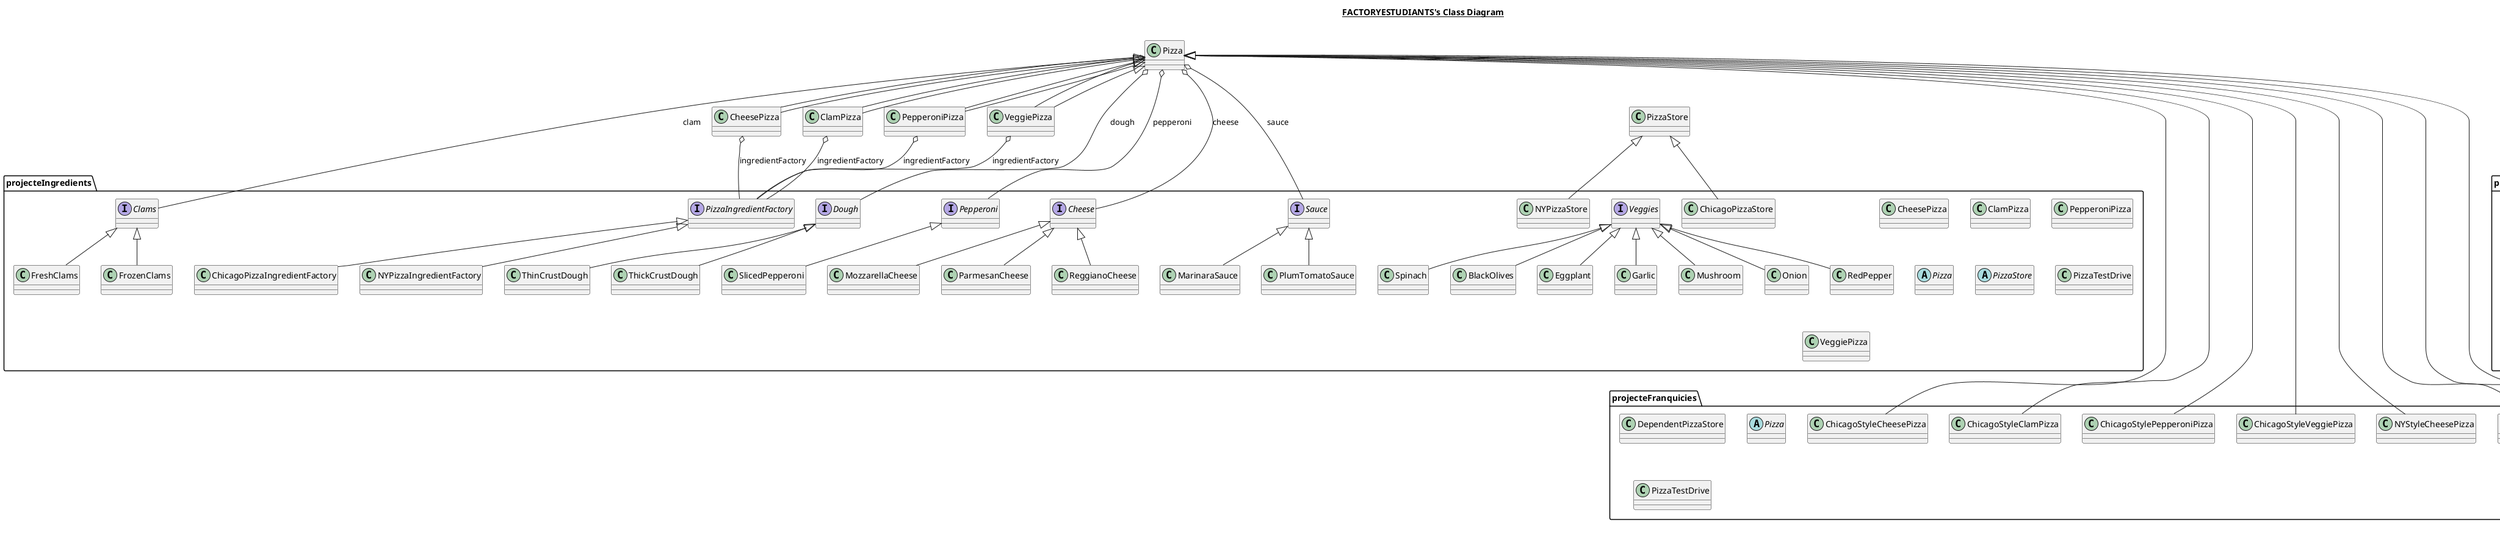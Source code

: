 @startuml

title __FACTORYESTUDIANTS's Class Diagram__\n

  package projecteIngredients {
    class BlackOlives {
    }
  }
  

  package projecteIngredients {
    interface Cheese {
    }
  }
  

  package projecteInicial {
    class CheesePizza {
    }
  }
  

  package projecteIngredients {
    class CheesePizza {
    }
  }
  

  package projecteIngredients {
    class ChicagoPizzaIngredientFactory {
    }
  }
  

  package projecteIngredients {
    class ChicagoPizzaStore {
    }
  }
  

  package projecteFranquicies {
    class ChicagoStyleCheesePizza {
    }
  }
  

  package projecteFranquicies {
    class ChicagoStyleClamPizza {
    }
  }
  

  package projecteFranquicies {
    class ChicagoStylePepperoniPizza {
    }
  }
  

  package projecteFranquicies {
    class ChicagoStyleVeggiePizza {
    }
  }
  

  package projecteIngredients {
    class ClamPizza {
    }
  }
  

  package projecteInicial {
    class ClamPizza {
    }
  }
  

  package projecteIngredients {
    interface Clams {
    }
  }
  

  package projecteFranquicies {
    class DependentPizzaStore {
    }
  }
  

  package projecteIngredients {
    interface Dough {
    }
  }
  

  package projecteIngredients {
    class Eggplant {
    }
  }
  

  package projecteIngredients {
    class FreshClams {
    }
  }
  

  package projecteIngredients {
    class FrozenClams {
    }
  }
  

  package projecteIngredients {
    class Garlic {
    }
  }
  

  package projecteIngredients {
    class MarinaraSauce {
    }
  }
  

  package projecteIngredients {
    class MozzarellaCheese {
    }
  }
  

  package projecteIngredients {
    class Mushroom {
    }
  }
  

  package projecteIngredients {
    class NYPizzaIngredientFactory {
    }
  }
  

  package projecteIngredients {
    class NYPizzaStore {
    }
  }
  

  package projecteFranquicies {
    class NYStyleCheesePizza {
    }
  }
  

  package projecteFranquicies {
    class NYStyleClamPizza {
    }
  }
  

  package projecteFranquicies {
    class NYStylePepperoniPizza {
    }
  }
  

  package projecteFranquicies {
    class NYStyleVeggiePizza {
    }
  }
  

  package projecteIngredients {
    class Onion {
    }
  }
  

  package projecteIngredients {
    class ParmesanCheese {
    }
  }
  

  package projecteIngredients {
    interface Pepperoni {
    }
  }
  

  package projecteIngredients {
    class PepperoniPizza {
    }
  }
  

  package projecteInicial {
    class PepperoniPizza {
    }
  }
  

  package projecteIngredients {
    abstract class Pizza {
    }
  }
  

  package projecteFranquicies {
    abstract class Pizza {
    }
  }
  

  package projecteInicial {
    abstract class Pizza {
    }
  }
  

  package projecteIngredients {
    interface PizzaIngredientFactory {
    }
  }
  

  package projecteIngredients {
    abstract class PizzaStore {
    }
  }
  

  package projecteInicial {
    class PizzaStore {
    }
  }
  

  package projecteInicial {
    class PizzaTestDrive {
    }
  }
  

  package projecteIngredients {
    class PizzaTestDrive {
    }
  }
  

  package projecteFranquicies {
    class PizzaTestDrive {
    }
  }
  

  package projecteIngredients {
    class PlumTomatoSauce {
    }
  }
  

  package projecteIngredients {
    class RedPepper {
    }
  }
  

  package projecteIngredients {
    class ReggianoCheese {
    }
  }
  

  package projecteIngredients {
    interface Sauce {
    }
  }
  

  package projecteIngredients {
    class SlicedPepperoni {
    }
  }
  

  package projecteIngredients {
    class Spinach {
    }
  }
  

  package projecteIngredients {
    class ThickCrustDough {
    }
  }
  

  package projecteIngredients {
    class ThinCrustDough {
    }
  }
  

  package projecteIngredients {
    class VeggiePizza {
    }
  }
  

  package projecteInicial {
    class VeggiePizza {
    }
  }
  

  package projecteIngredients {
    interface Veggies {
    }
  }
  

  BlackOlives -up-|> Veggies
  CheesePizza -up-|> Pizza
  CheesePizza -up-|> Pizza
  CheesePizza o-- PizzaIngredientFactory : ingredientFactory
  ChicagoPizzaIngredientFactory -up-|> PizzaIngredientFactory
  ChicagoPizzaStore -up-|> PizzaStore
  ChicagoStyleCheesePizza -up-|> Pizza
  ChicagoStyleClamPizza -up-|> Pizza
  ChicagoStylePepperoniPizza -up-|> Pizza
  ChicagoStyleVeggiePizza -up-|> Pizza
  ClamPizza -up-|> Pizza
  ClamPizza o-- PizzaIngredientFactory : ingredientFactory
  ClamPizza -up-|> Pizza
  Eggplant -up-|> Veggies
  FreshClams -up-|> Clams
  FrozenClams -up-|> Clams
  Garlic -up-|> Veggies
  MarinaraSauce -up-|> Sauce
  MozzarellaCheese -up-|> Cheese
  Mushroom -up-|> Veggies
  NYPizzaIngredientFactory -up-|> PizzaIngredientFactory
  NYPizzaStore -up-|> PizzaStore
  NYStyleCheesePizza -up-|> Pizza
  NYStyleClamPizza -up-|> Pizza
  NYStylePepperoniPizza -up-|> Pizza
  NYStyleVeggiePizza -up-|> Pizza
  Onion -up-|> Veggies
  ParmesanCheese -up-|> Cheese
  PepperoniPizza -up-|> Pizza
  PepperoniPizza o-- PizzaIngredientFactory : ingredientFactory
  PepperoniPizza -up-|> Pizza
  Pizza o-- Dough : dough
  Pizza o-- Sauce : sauce
  Pizza o-- Cheese : cheese
  Pizza o-- Pepperoni : pepperoni
  Pizza o-- Clams : clam
  PlumTomatoSauce -up-|> Sauce
  RedPepper -up-|> Veggies
  ReggianoCheese -up-|> Cheese
  SlicedPepperoni -up-|> Pepperoni
  Spinach -up-|> Veggies
  ThickCrustDough -up-|> Dough
  ThinCrustDough -up-|> Dough
  VeggiePizza -up-|> Pizza
  VeggiePizza o-- PizzaIngredientFactory : ingredientFactory
  VeggiePizza -up-|> Pizza


right footer


PlantUML diagram generated by SketchIt! (https://bitbucket.org/pmesmeur/sketch.it)
For more information about this tool, please contact philippe.mesmeur@gmail.com
endfooter

@enduml
